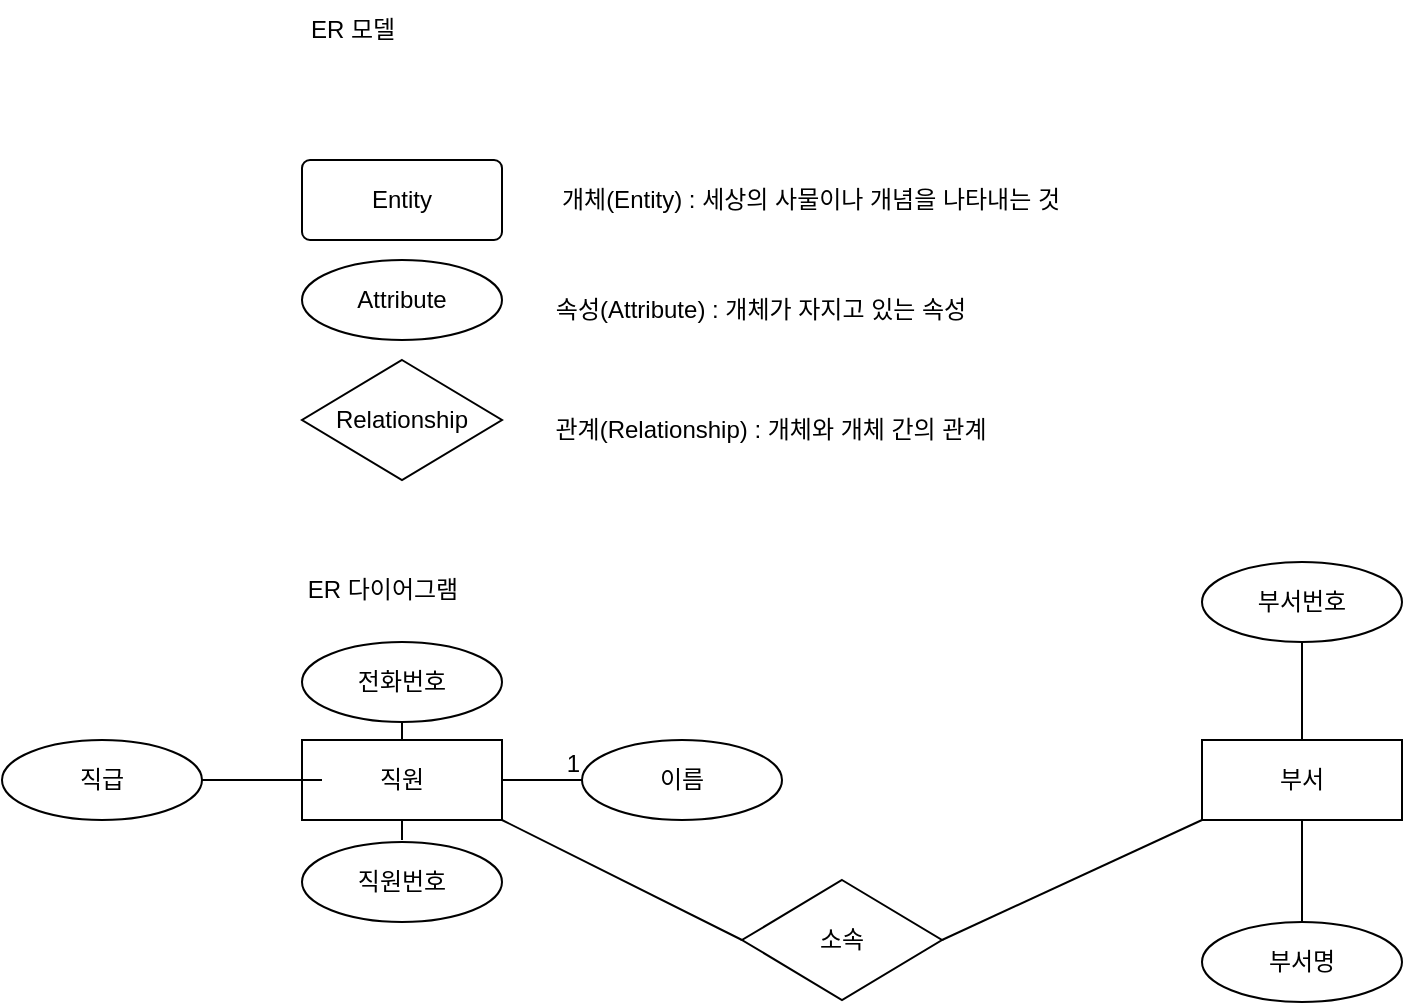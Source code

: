 <mxfile version="24.2.8" type="device">
  <diagram name="페이지-1" id="90klD3gchOP1thm78RD0">
    <mxGraphModel dx="1434" dy="780" grid="1" gridSize="10" guides="1" tooltips="1" connect="1" arrows="1" fold="1" page="1" pageScale="1" pageWidth="827" pageHeight="1169" math="0" shadow="0">
      <root>
        <mxCell id="0" />
        <mxCell id="1" parent="0" />
        <mxCell id="4ImjgEeWH89rO8Tem_Fi-3" value="Entity" style="rounded=1;arcSize=10;whiteSpace=wrap;html=1;align=center;" vertex="1" parent="1">
          <mxGeometry x="160" y="120" width="100" height="40" as="geometry" />
        </mxCell>
        <mxCell id="4ImjgEeWH89rO8Tem_Fi-5" value="개체(Entity) : 세상의 사물이나 개념을 나타내는 것" style="text;html=1;align=center;verticalAlign=middle;resizable=0;points=[];autosize=1;strokeColor=none;fillColor=none;" vertex="1" parent="1">
          <mxGeometry x="269" y="125" width="290" height="30" as="geometry" />
        </mxCell>
        <mxCell id="4ImjgEeWH89rO8Tem_Fi-7" value="Attribute" style="ellipse;whiteSpace=wrap;html=1;align=center;" vertex="1" parent="1">
          <mxGeometry x="160" y="170" width="100" height="40" as="geometry" />
        </mxCell>
        <mxCell id="4ImjgEeWH89rO8Tem_Fi-8" value="속성(Attribute) : 개체가 자지고 있는 속성" style="text;html=1;align=center;verticalAlign=middle;resizable=0;points=[];autosize=1;strokeColor=none;fillColor=none;" vertex="1" parent="1">
          <mxGeometry x="269" y="180" width="240" height="30" as="geometry" />
        </mxCell>
        <mxCell id="4ImjgEeWH89rO8Tem_Fi-9" value="Relationship" style="shape=rhombus;perimeter=rhombusPerimeter;whiteSpace=wrap;html=1;align=center;" vertex="1" parent="1">
          <mxGeometry x="160" y="220" width="100" height="60" as="geometry" />
        </mxCell>
        <mxCell id="4ImjgEeWH89rO8Tem_Fi-10" value="관계(Relationship) : 개체와 개체 간의 관계" style="text;html=1;align=center;verticalAlign=middle;resizable=0;points=[];autosize=1;strokeColor=none;fillColor=none;" vertex="1" parent="1">
          <mxGeometry x="269" y="240" width="250" height="30" as="geometry" />
        </mxCell>
        <mxCell id="4ImjgEeWH89rO8Tem_Fi-11" value="ER 모델" style="text;html=1;align=center;verticalAlign=middle;resizable=0;points=[];autosize=1;strokeColor=none;fillColor=none;" vertex="1" parent="1">
          <mxGeometry x="150" y="40" width="70" height="30" as="geometry" />
        </mxCell>
        <mxCell id="4ImjgEeWH89rO8Tem_Fi-12" value="ER 다이어그램" style="text;html=1;align=center;verticalAlign=middle;resizable=0;points=[];autosize=1;strokeColor=none;fillColor=none;" vertex="1" parent="1">
          <mxGeometry x="150" y="320" width="100" height="30" as="geometry" />
        </mxCell>
        <mxCell id="4ImjgEeWH89rO8Tem_Fi-13" value="직원" style="whiteSpace=wrap;html=1;align=center;" vertex="1" parent="1">
          <mxGeometry x="160" y="410" width="100" height="40" as="geometry" />
        </mxCell>
        <mxCell id="4ImjgEeWH89rO8Tem_Fi-14" value="직원번호" style="ellipse;whiteSpace=wrap;html=1;align=center;" vertex="1" parent="1">
          <mxGeometry x="160" y="461" width="100" height="40" as="geometry" />
        </mxCell>
        <mxCell id="4ImjgEeWH89rO8Tem_Fi-16" value="직급" style="ellipse;whiteSpace=wrap;html=1;align=center;" vertex="1" parent="1">
          <mxGeometry x="10" y="410" width="100" height="40" as="geometry" />
        </mxCell>
        <mxCell id="4ImjgEeWH89rO8Tem_Fi-17" value="이름" style="ellipse;whiteSpace=wrap;html=1;align=center;" vertex="1" parent="1">
          <mxGeometry x="300" y="410" width="100" height="40" as="geometry" />
        </mxCell>
        <mxCell id="4ImjgEeWH89rO8Tem_Fi-18" value="전화번호" style="ellipse;whiteSpace=wrap;html=1;align=center;" vertex="1" parent="1">
          <mxGeometry x="160" y="361" width="100" height="40" as="geometry" />
        </mxCell>
        <mxCell id="4ImjgEeWH89rO8Tem_Fi-24" value="" style="endArrow=none;html=1;rounded=0;" edge="1" parent="1">
          <mxGeometry relative="1" as="geometry">
            <mxPoint x="110" y="430" as="sourcePoint" />
            <mxPoint x="170" y="430" as="targetPoint" />
            <Array as="points">
              <mxPoint x="130" y="430" />
            </Array>
          </mxGeometry>
        </mxCell>
        <mxCell id="4ImjgEeWH89rO8Tem_Fi-25" value="" style="endArrow=none;html=1;rounded=0;exitX=1;exitY=0.5;exitDx=0;exitDy=0;entryX=0;entryY=0.5;entryDx=0;entryDy=0;" edge="1" parent="1" source="4ImjgEeWH89rO8Tem_Fi-13" target="4ImjgEeWH89rO8Tem_Fi-17">
          <mxGeometry relative="1" as="geometry">
            <mxPoint x="330" y="300" as="sourcePoint" />
            <mxPoint x="400" y="300" as="targetPoint" />
            <Array as="points" />
          </mxGeometry>
        </mxCell>
        <mxCell id="4ImjgEeWH89rO8Tem_Fi-26" value="1" style="resizable=0;html=1;whiteSpace=wrap;align=right;verticalAlign=bottom;" connectable="0" vertex="1" parent="4ImjgEeWH89rO8Tem_Fi-25">
          <mxGeometry x="1" relative="1" as="geometry" />
        </mxCell>
        <mxCell id="4ImjgEeWH89rO8Tem_Fi-27" value="" style="endArrow=none;html=1;rounded=0;exitX=0.5;exitY=1;exitDx=0;exitDy=0;entryX=0.5;entryY=0;entryDx=0;entryDy=0;" edge="1" parent="1" source="4ImjgEeWH89rO8Tem_Fi-18" target="4ImjgEeWH89rO8Tem_Fi-13">
          <mxGeometry relative="1" as="geometry">
            <mxPoint x="330" y="300" as="sourcePoint" />
            <mxPoint x="490" y="300" as="targetPoint" />
          </mxGeometry>
        </mxCell>
        <mxCell id="4ImjgEeWH89rO8Tem_Fi-28" value="" style="endArrow=none;html=1;rounded=0;exitX=0.5;exitY=1;exitDx=0;exitDy=0;" edge="1" parent="1" source="4ImjgEeWH89rO8Tem_Fi-13">
          <mxGeometry relative="1" as="geometry">
            <mxPoint x="330" y="300" as="sourcePoint" />
            <mxPoint x="210" y="460" as="targetPoint" />
          </mxGeometry>
        </mxCell>
        <mxCell id="4ImjgEeWH89rO8Tem_Fi-29" value="소속" style="shape=rhombus;perimeter=rhombusPerimeter;whiteSpace=wrap;html=1;align=center;" vertex="1" parent="1">
          <mxGeometry x="380" y="480" width="100" height="60" as="geometry" />
        </mxCell>
        <mxCell id="4ImjgEeWH89rO8Tem_Fi-30" value="부서" style="whiteSpace=wrap;html=1;align=center;" vertex="1" parent="1">
          <mxGeometry x="610" y="410" width="100" height="40" as="geometry" />
        </mxCell>
        <mxCell id="4ImjgEeWH89rO8Tem_Fi-31" value="" style="endArrow=none;html=1;rounded=0;exitX=1;exitY=1;exitDx=0;exitDy=0;entryX=0;entryY=0.5;entryDx=0;entryDy=0;" edge="1" parent="1" source="4ImjgEeWH89rO8Tem_Fi-13" target="4ImjgEeWH89rO8Tem_Fi-29">
          <mxGeometry relative="1" as="geometry">
            <mxPoint x="330" y="300" as="sourcePoint" />
            <mxPoint x="490" y="300" as="targetPoint" />
          </mxGeometry>
        </mxCell>
        <mxCell id="4ImjgEeWH89rO8Tem_Fi-32" value="" style="endArrow=none;html=1;rounded=0;exitX=1;exitY=1;exitDx=0;exitDy=0;entryX=0;entryY=1;entryDx=0;entryDy=0;" edge="1" parent="1" target="4ImjgEeWH89rO8Tem_Fi-30">
          <mxGeometry relative="1" as="geometry">
            <mxPoint x="480" y="510" as="sourcePoint" />
            <mxPoint x="600" y="570" as="targetPoint" />
          </mxGeometry>
        </mxCell>
        <mxCell id="4ImjgEeWH89rO8Tem_Fi-33" value="부서명" style="ellipse;whiteSpace=wrap;html=1;align=center;" vertex="1" parent="1">
          <mxGeometry x="610" y="501" width="100" height="40" as="geometry" />
        </mxCell>
        <mxCell id="4ImjgEeWH89rO8Tem_Fi-34" value="부서번호" style="ellipse;whiteSpace=wrap;html=1;align=center;" vertex="1" parent="1">
          <mxGeometry x="610" y="321" width="100" height="40" as="geometry" />
        </mxCell>
        <mxCell id="4ImjgEeWH89rO8Tem_Fi-35" value="" style="endArrow=none;html=1;rounded=0;entryX=0.5;entryY=1;entryDx=0;entryDy=0;" edge="1" parent="1" source="4ImjgEeWH89rO8Tem_Fi-33" target="4ImjgEeWH89rO8Tem_Fi-30">
          <mxGeometry relative="1" as="geometry">
            <mxPoint x="490" y="520" as="sourcePoint" />
            <mxPoint x="620" y="460" as="targetPoint" />
          </mxGeometry>
        </mxCell>
        <mxCell id="4ImjgEeWH89rO8Tem_Fi-36" value="" style="endArrow=none;html=1;rounded=0;exitX=0.5;exitY=1;exitDx=0;exitDy=0;entryX=0.5;entryY=0;entryDx=0;entryDy=0;" edge="1" parent="1" source="4ImjgEeWH89rO8Tem_Fi-34" target="4ImjgEeWH89rO8Tem_Fi-30">
          <mxGeometry relative="1" as="geometry">
            <mxPoint x="490" y="520" as="sourcePoint" />
            <mxPoint x="620" y="460" as="targetPoint" />
          </mxGeometry>
        </mxCell>
      </root>
    </mxGraphModel>
  </diagram>
</mxfile>
